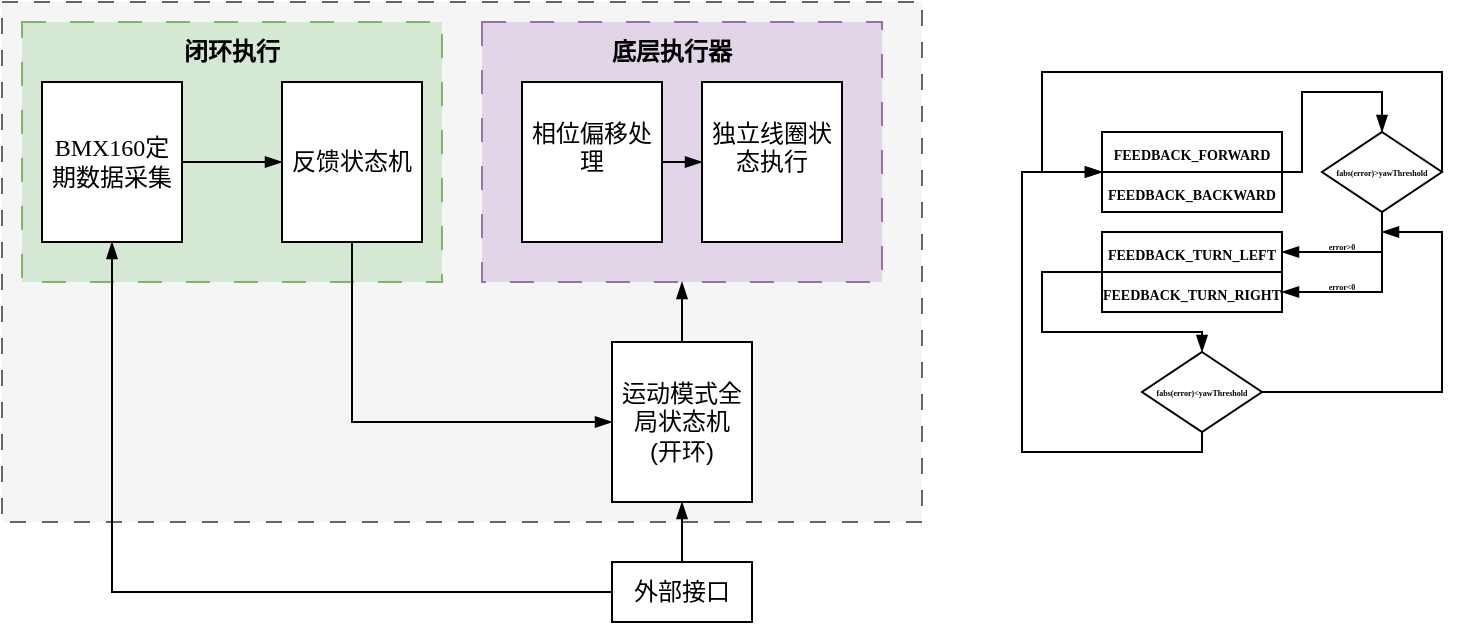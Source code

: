 <mxfile version="28.2.1">
  <diagram name="第 1 页" id="2sRzy5rBmnBKjg-dtoLG">
    <mxGraphModel dx="828" dy="483" grid="1" gridSize="10" guides="1" tooltips="1" connect="1" arrows="1" fold="1" page="1" pageScale="1" pageWidth="827" pageHeight="1169" math="0" shadow="0">
      <root>
        <mxCell id="0" />
        <mxCell id="1" parent="0" />
        <mxCell id="vBWDWhTqrg1nWm1vIP58-36" value="" style="rounded=0;whiteSpace=wrap;html=1;dashed=1;dashPattern=8 8;fillColor=#f5f5f5;fontColor=#333333;strokeColor=#666666;" vertex="1" parent="1">
          <mxGeometry x="20" y="80" width="460" height="260" as="geometry" />
        </mxCell>
        <mxCell id="vBWDWhTqrg1nWm1vIP58-33" value="" style="rounded=0;whiteSpace=wrap;html=1;dashed=1;dashPattern=12 12;fillColor=#e1d5e7;strokeColor=#9673a6;" vertex="1" parent="1">
          <mxGeometry x="260" y="90" width="200" height="130" as="geometry" />
        </mxCell>
        <mxCell id="vBWDWhTqrg1nWm1vIP58-18" value="&lt;font face=&quot;Times New Roman&quot; style=&quot;font-size: 4px;&quot;&gt;&lt;b style=&quot;&quot;&gt;error&amp;gt;0&lt;/b&gt;&lt;/font&gt;" style="text;html=1;align=center;verticalAlign=middle;whiteSpace=wrap;rounded=0;" vertex="1" parent="1">
          <mxGeometry x="660" y="185" width="60" height="30" as="geometry" />
        </mxCell>
        <mxCell id="vBWDWhTqrg1nWm1vIP58-20" value="&lt;font face=&quot;Times New Roman&quot; style=&quot;font-size: 4px;&quot;&gt;&lt;b&gt;error&amp;lt;0&lt;/b&gt;&lt;/font&gt;" style="text;html=1;align=center;verticalAlign=middle;whiteSpace=wrap;rounded=0;" vertex="1" parent="1">
          <mxGeometry x="660" y="205" width="60" height="30" as="geometry" />
        </mxCell>
        <mxCell id="vBWDWhTqrg1nWm1vIP58-4" value="&lt;font face=&quot;Times New Roman&quot; style=&quot;font-size: 7px;&quot;&gt;&lt;b style=&quot;&quot;&gt;FEEDBACK_FORWARD&lt;/b&gt;&lt;/font&gt;" style="rounded=0;whiteSpace=wrap;html=1;" vertex="1" parent="1">
          <mxGeometry x="570" y="145" width="90" height="20" as="geometry" />
        </mxCell>
        <mxCell id="vBWDWhTqrg1nWm1vIP58-5" value="&lt;font face=&quot;Times New Roman&quot; style=&quot;font-size: 7px;&quot;&gt;&lt;b style=&quot;&quot;&gt;FEEDBACK_BACKWARD&lt;/b&gt;&lt;/font&gt;" style="rounded=0;whiteSpace=wrap;html=1;" vertex="1" parent="1">
          <mxGeometry x="570" y="165" width="90" height="20" as="geometry" />
        </mxCell>
        <mxCell id="vBWDWhTqrg1nWm1vIP58-6" value="&lt;font face=&quot;Times New Roman&quot; style=&quot;font-size: 7px;&quot;&gt;&lt;b style=&quot;&quot;&gt;FEEDBACK_TURN_LEFT&lt;/b&gt;&lt;/font&gt;" style="rounded=0;whiteSpace=wrap;html=1;" vertex="1" parent="1">
          <mxGeometry x="570" y="195" width="90" height="20" as="geometry" />
        </mxCell>
        <mxCell id="vBWDWhTqrg1nWm1vIP58-8" value="&lt;font face=&quot;Times New Roman&quot; style=&quot;font-size: 7px;&quot;&gt;&lt;b style=&quot;&quot;&gt;FEEDBACK_TURN_RIGHT&lt;/b&gt;&lt;/font&gt;" style="rounded=0;whiteSpace=wrap;html=1;" vertex="1" parent="1">
          <mxGeometry x="570" y="215" width="90" height="20" as="geometry" />
        </mxCell>
        <mxCell id="vBWDWhTqrg1nWm1vIP58-12" value="&lt;font style=&quot;font-size: 4px;&quot; face=&quot;Times New Roman&quot;&gt;&lt;b style=&quot;line-height: 470%;&quot;&gt;fabs(error)&amp;gt;yawThreshold&lt;/b&gt;&lt;/font&gt;" style="rhombus;whiteSpace=wrap;html=1;align=center;" vertex="1" parent="1">
          <mxGeometry x="680" y="145" width="60" height="40" as="geometry" />
        </mxCell>
        <mxCell id="vBWDWhTqrg1nWm1vIP58-13" value="" style="endArrow=blockThin;html=1;rounded=0;exitX=0.5;exitY=1;exitDx=0;exitDy=0;endFill=1;entryX=1;entryY=0.5;entryDx=0;entryDy=0;" edge="1" parent="1" source="vBWDWhTqrg1nWm1vIP58-12" target="vBWDWhTqrg1nWm1vIP58-6">
          <mxGeometry width="50" height="50" relative="1" as="geometry">
            <mxPoint x="730" y="245" as="sourcePoint" />
            <mxPoint x="710" y="205" as="targetPoint" />
            <Array as="points">
              <mxPoint x="710" y="205" />
            </Array>
          </mxGeometry>
        </mxCell>
        <mxCell id="vBWDWhTqrg1nWm1vIP58-14" value="" style="endArrow=blockThin;html=1;rounded=0;endFill=1;entryX=1;entryY=0.5;entryDx=0;entryDy=0;" edge="1" parent="1" target="vBWDWhTqrg1nWm1vIP58-8">
          <mxGeometry width="50" height="50" relative="1" as="geometry">
            <mxPoint x="710" y="205" as="sourcePoint" />
            <mxPoint x="740" y="265" as="targetPoint" />
            <Array as="points">
              <mxPoint x="710" y="225" />
            </Array>
          </mxGeometry>
        </mxCell>
        <mxCell id="vBWDWhTqrg1nWm1vIP58-16" value="" style="endArrow=blockThin;html=1;rounded=0;endFill=1;exitX=1;exitY=0;exitDx=0;exitDy=0;entryX=0.5;entryY=0;entryDx=0;entryDy=0;" edge="1" parent="1" source="vBWDWhTqrg1nWm1vIP58-5" target="vBWDWhTqrg1nWm1vIP58-12">
          <mxGeometry width="50" height="50" relative="1" as="geometry">
            <mxPoint x="680" y="145" as="sourcePoint" />
            <mxPoint x="730" y="95" as="targetPoint" />
            <Array as="points">
              <mxPoint x="670" y="165" />
              <mxPoint x="670" y="145" />
              <mxPoint x="670" y="125" />
              <mxPoint x="710" y="125" />
            </Array>
          </mxGeometry>
        </mxCell>
        <mxCell id="vBWDWhTqrg1nWm1vIP58-17" value="" style="endArrow=blockThin;html=1;rounded=0;exitX=1;exitY=0.5;exitDx=0;exitDy=0;endFill=1;entryX=0;entryY=1;entryDx=0;entryDy=0;" edge="1" parent="1" source="vBWDWhTqrg1nWm1vIP58-12" target="vBWDWhTqrg1nWm1vIP58-4">
          <mxGeometry width="50" height="50" relative="1" as="geometry">
            <mxPoint x="730" y="265" as="sourcePoint" />
            <mxPoint x="746.72" y="105" as="targetPoint" />
            <Array as="points">
              <mxPoint x="740" y="115" />
              <mxPoint x="640" y="115" />
              <mxPoint x="540" y="115" />
              <mxPoint x="540" y="165" />
            </Array>
          </mxGeometry>
        </mxCell>
        <mxCell id="vBWDWhTqrg1nWm1vIP58-21" value="&lt;font style=&quot;font-size: 4px;&quot; face=&quot;Times New Roman&quot;&gt;&lt;b style=&quot;line-height: 470%;&quot;&gt;fabs(error)&amp;lt;yawThreshold&lt;/b&gt;&lt;/font&gt;" style="rhombus;whiteSpace=wrap;html=1;align=center;" vertex="1" parent="1">
          <mxGeometry x="590" y="255" width="60" height="40" as="geometry" />
        </mxCell>
        <mxCell id="vBWDWhTqrg1nWm1vIP58-23" value="" style="endArrow=blockThin;html=1;rounded=0;endFill=1;entryX=0.5;entryY=0;entryDx=0;entryDy=0;exitX=0;exitY=0;exitDx=0;exitDy=0;" edge="1" parent="1" source="vBWDWhTqrg1nWm1vIP58-8" target="vBWDWhTqrg1nWm1vIP58-21">
          <mxGeometry width="50" height="50" relative="1" as="geometry">
            <mxPoint x="540" y="245" as="sourcePoint" />
            <mxPoint x="560" y="235" as="targetPoint" />
            <Array as="points">
              <mxPoint x="540" y="215" />
              <mxPoint x="540" y="245" />
              <mxPoint x="620" y="245" />
            </Array>
          </mxGeometry>
        </mxCell>
        <mxCell id="vBWDWhTqrg1nWm1vIP58-24" value="" style="endArrow=blockThin;html=1;rounded=0;endFill=1;exitX=0.5;exitY=1;exitDx=0;exitDy=0;" edge="1" parent="1" source="vBWDWhTqrg1nWm1vIP58-21">
          <mxGeometry width="50" height="50" relative="1" as="geometry">
            <mxPoint x="680" y="305" as="sourcePoint" />
            <mxPoint x="570" y="165" as="targetPoint" />
            <Array as="points">
              <mxPoint x="620" y="305" />
              <mxPoint x="530" y="305" />
              <mxPoint x="530" y="165" />
            </Array>
          </mxGeometry>
        </mxCell>
        <mxCell id="vBWDWhTqrg1nWm1vIP58-27" value="" style="endArrow=blockThin;html=1;rounded=0;endFill=1;exitX=1;exitY=0.5;exitDx=0;exitDy=0;" edge="1" parent="1" source="vBWDWhTqrg1nWm1vIP58-21">
          <mxGeometry width="50" height="50" relative="1" as="geometry">
            <mxPoint x="710" y="325" as="sourcePoint" />
            <mxPoint x="710" y="195" as="targetPoint" />
            <Array as="points">
              <mxPoint x="740" y="275" />
              <mxPoint x="740" y="195" />
            </Array>
          </mxGeometry>
        </mxCell>
        <mxCell id="vBWDWhTqrg1nWm1vIP58-30" value="相位偏移处理&lt;div&gt;&lt;br&gt;&lt;/div&gt;" style="rounded=0;whiteSpace=wrap;html=1;" vertex="1" parent="1">
          <mxGeometry x="280" y="120" width="70" height="80" as="geometry" />
        </mxCell>
        <mxCell id="vBWDWhTqrg1nWm1vIP58-31" value="独立线圈状态执行&lt;div&gt;&lt;br&gt;&lt;/div&gt;" style="rounded=0;whiteSpace=wrap;html=1;" vertex="1" parent="1">
          <mxGeometry x="370" y="120" width="70" height="80" as="geometry" />
        </mxCell>
        <mxCell id="vBWDWhTqrg1nWm1vIP58-38" style="edgeStyle=orthogonalEdgeStyle;rounded=0;orthogonalLoop=1;jettySize=auto;html=1;exitX=0.5;exitY=0;exitDx=0;exitDy=0;entryX=0.5;entryY=1;entryDx=0;entryDy=0;endArrow=blockThin;endFill=1;" edge="1" parent="1" source="vBWDWhTqrg1nWm1vIP58-32" target="vBWDWhTqrg1nWm1vIP58-33">
          <mxGeometry relative="1" as="geometry" />
        </mxCell>
        <mxCell id="vBWDWhTqrg1nWm1vIP58-32" value="运动模式全局状态机&lt;div&gt;(开环)&lt;/div&gt;" style="rounded=0;whiteSpace=wrap;html=1;" vertex="1" parent="1">
          <mxGeometry x="325" y="250" width="70" height="80" as="geometry" />
        </mxCell>
        <mxCell id="vBWDWhTqrg1nWm1vIP58-34" value="&lt;b&gt;&lt;font face=&quot;宋体&quot;&gt;底层执行器&lt;/font&gt;&lt;/b&gt;" style="text;html=1;align=center;verticalAlign=middle;whiteSpace=wrap;rounded=0;" vertex="1" parent="1">
          <mxGeometry x="320" y="90" width="70" height="30" as="geometry" />
        </mxCell>
        <mxCell id="vBWDWhTqrg1nWm1vIP58-37" style="edgeStyle=orthogonalEdgeStyle;rounded=0;orthogonalLoop=1;jettySize=auto;html=1;exitX=0.5;exitY=0;exitDx=0;exitDy=0;entryX=0.5;entryY=1;entryDx=0;entryDy=0;endArrow=blockThin;endFill=1;" edge="1" parent="1" source="vBWDWhTqrg1nWm1vIP58-35" target="vBWDWhTqrg1nWm1vIP58-32">
          <mxGeometry relative="1" as="geometry" />
        </mxCell>
        <mxCell id="vBWDWhTqrg1nWm1vIP58-35" value="外部接口" style="rounded=0;whiteSpace=wrap;html=1;" vertex="1" parent="1">
          <mxGeometry x="325" y="360" width="70" height="30" as="geometry" />
        </mxCell>
        <mxCell id="vBWDWhTqrg1nWm1vIP58-41" value="" style="endArrow=blockThin;html=1;rounded=0;exitX=1;exitY=0.5;exitDx=0;exitDy=0;endFill=1;entryX=0;entryY=0.5;entryDx=0;entryDy=0;" edge="1" parent="1" source="vBWDWhTqrg1nWm1vIP58-30" target="vBWDWhTqrg1nWm1vIP58-31">
          <mxGeometry width="50" height="50" relative="1" as="geometry">
            <mxPoint x="520" y="180" as="sourcePoint" />
            <mxPoint x="570" y="130" as="targetPoint" />
          </mxGeometry>
        </mxCell>
        <mxCell id="vBWDWhTqrg1nWm1vIP58-43" value="" style="rounded=0;whiteSpace=wrap;html=1;dashed=1;dashPattern=12 12;fillColor=#d5e8d4;strokeColor=#82b366;" vertex="1" parent="1">
          <mxGeometry x="30" y="90" width="210" height="130" as="geometry" />
        </mxCell>
        <mxCell id="vBWDWhTqrg1nWm1vIP58-39" style="edgeStyle=orthogonalEdgeStyle;rounded=0;orthogonalLoop=1;jettySize=auto;html=1;exitX=1;exitY=0.5;exitDx=0;exitDy=0;endArrow=blockThin;endFill=1;" edge="1" parent="1" source="vBWDWhTqrg1nWm1vIP58-1" target="vBWDWhTqrg1nWm1vIP58-28">
          <mxGeometry relative="1" as="geometry" />
        </mxCell>
        <mxCell id="vBWDWhTqrg1nWm1vIP58-1" value="&lt;font face=&quot;Times New Roman&quot;&gt;BMX160定期数据采集&lt;/font&gt;" style="rounded=0;whiteSpace=wrap;html=1;" vertex="1" parent="1">
          <mxGeometry x="40" y="120" width="70" height="80" as="geometry" />
        </mxCell>
        <mxCell id="vBWDWhTqrg1nWm1vIP58-28" value="反馈状态机" style="rounded=0;whiteSpace=wrap;html=1;" vertex="1" parent="1">
          <mxGeometry x="160" y="120" width="70" height="80" as="geometry" />
        </mxCell>
        <mxCell id="vBWDWhTqrg1nWm1vIP58-42" style="edgeStyle=orthogonalEdgeStyle;rounded=0;orthogonalLoop=1;jettySize=auto;html=1;exitX=0.5;exitY=1;exitDx=0;exitDy=0;entryX=0;entryY=0.5;entryDx=0;entryDy=0;endArrow=blockThin;endFill=1;" edge="1" parent="1" source="vBWDWhTqrg1nWm1vIP58-28" target="vBWDWhTqrg1nWm1vIP58-32">
          <mxGeometry relative="1" as="geometry" />
        </mxCell>
        <mxCell id="vBWDWhTqrg1nWm1vIP58-44" style="edgeStyle=orthogonalEdgeStyle;rounded=0;orthogonalLoop=1;jettySize=auto;html=1;exitX=0;exitY=0.5;exitDx=0;exitDy=0;entryX=0.5;entryY=1;entryDx=0;entryDy=0;endArrow=blockThin;endFill=1;" edge="1" parent="1" source="vBWDWhTqrg1nWm1vIP58-35" target="vBWDWhTqrg1nWm1vIP58-1">
          <mxGeometry relative="1" as="geometry" />
        </mxCell>
        <mxCell id="vBWDWhTqrg1nWm1vIP58-45" value="&lt;b&gt;&lt;font face=&quot;宋体&quot;&gt;闭环执行&lt;/font&gt;&lt;/b&gt;" style="text;html=1;align=center;verticalAlign=middle;whiteSpace=wrap;rounded=0;" vertex="1" parent="1">
          <mxGeometry x="100" y="90" width="70" height="30" as="geometry" />
        </mxCell>
      </root>
    </mxGraphModel>
  </diagram>
</mxfile>
